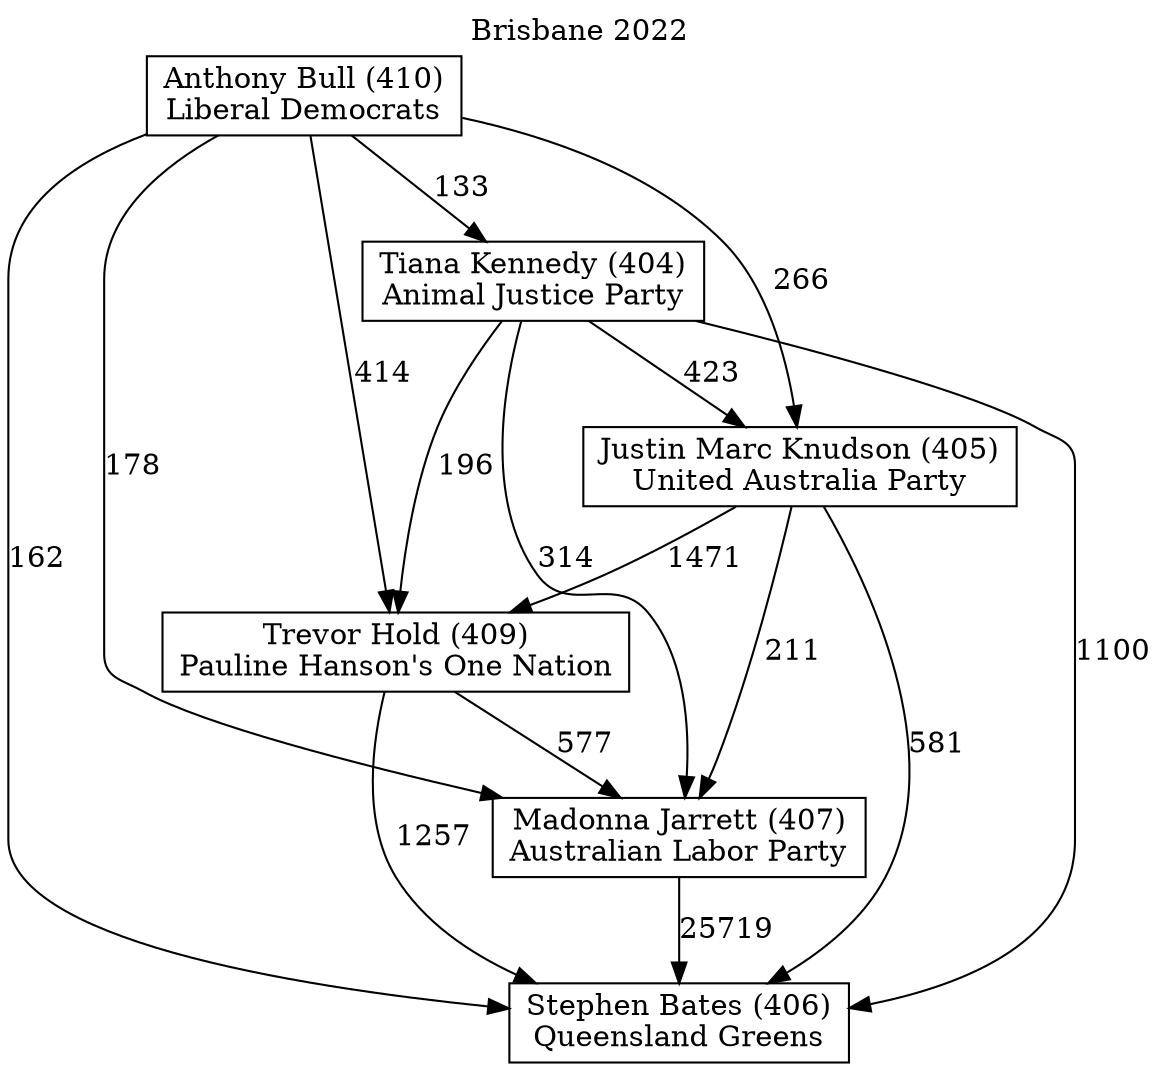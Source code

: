 // House preference flow
digraph "Stephen Bates (406)_Brisbane_2022" {
	graph [label="Brisbane 2022" labelloc=t]
	node [shape=box]
	"Stephen Bates (406)" [label="Stephen Bates (406)
Queensland Greens"]
	"Madonna Jarrett (407)" [label="Madonna Jarrett (407)
Australian Labor Party"]
	"Trevor Hold (409)" [label="Trevor Hold (409)
Pauline Hanson's One Nation"]
	"Justin Marc Knudson (405)" [label="Justin Marc Knudson (405)
United Australia Party"]
	"Tiana Kennedy (404)" [label="Tiana Kennedy (404)
Animal Justice Party"]
	"Anthony Bull (410)" [label="Anthony Bull (410)
Liberal Democrats"]
	"Stephen Bates (406)" [label="Stephen Bates (406)
Queensland Greens"]
	"Trevor Hold (409)" [label="Trevor Hold (409)
Pauline Hanson's One Nation"]
	"Justin Marc Knudson (405)" [label="Justin Marc Knudson (405)
United Australia Party"]
	"Tiana Kennedy (404)" [label="Tiana Kennedy (404)
Animal Justice Party"]
	"Anthony Bull (410)" [label="Anthony Bull (410)
Liberal Democrats"]
	"Stephen Bates (406)" [label="Stephen Bates (406)
Queensland Greens"]
	"Justin Marc Knudson (405)" [label="Justin Marc Knudson (405)
United Australia Party"]
	"Tiana Kennedy (404)" [label="Tiana Kennedy (404)
Animal Justice Party"]
	"Anthony Bull (410)" [label="Anthony Bull (410)
Liberal Democrats"]
	"Stephen Bates (406)" [label="Stephen Bates (406)
Queensland Greens"]
	"Tiana Kennedy (404)" [label="Tiana Kennedy (404)
Animal Justice Party"]
	"Anthony Bull (410)" [label="Anthony Bull (410)
Liberal Democrats"]
	"Stephen Bates (406)" [label="Stephen Bates (406)
Queensland Greens"]
	"Anthony Bull (410)" [label="Anthony Bull (410)
Liberal Democrats"]
	"Anthony Bull (410)" [label="Anthony Bull (410)
Liberal Democrats"]
	"Tiana Kennedy (404)" [label="Tiana Kennedy (404)
Animal Justice Party"]
	"Anthony Bull (410)" [label="Anthony Bull (410)
Liberal Democrats"]
	"Anthony Bull (410)" [label="Anthony Bull (410)
Liberal Democrats"]
	"Justin Marc Knudson (405)" [label="Justin Marc Knudson (405)
United Australia Party"]
	"Tiana Kennedy (404)" [label="Tiana Kennedy (404)
Animal Justice Party"]
	"Anthony Bull (410)" [label="Anthony Bull (410)
Liberal Democrats"]
	"Justin Marc Knudson (405)" [label="Justin Marc Knudson (405)
United Australia Party"]
	"Anthony Bull (410)" [label="Anthony Bull (410)
Liberal Democrats"]
	"Anthony Bull (410)" [label="Anthony Bull (410)
Liberal Democrats"]
	"Tiana Kennedy (404)" [label="Tiana Kennedy (404)
Animal Justice Party"]
	"Anthony Bull (410)" [label="Anthony Bull (410)
Liberal Democrats"]
	"Anthony Bull (410)" [label="Anthony Bull (410)
Liberal Democrats"]
	"Trevor Hold (409)" [label="Trevor Hold (409)
Pauline Hanson's One Nation"]
	"Justin Marc Knudson (405)" [label="Justin Marc Knudson (405)
United Australia Party"]
	"Tiana Kennedy (404)" [label="Tiana Kennedy (404)
Animal Justice Party"]
	"Anthony Bull (410)" [label="Anthony Bull (410)
Liberal Democrats"]
	"Trevor Hold (409)" [label="Trevor Hold (409)
Pauline Hanson's One Nation"]
	"Tiana Kennedy (404)" [label="Tiana Kennedy (404)
Animal Justice Party"]
	"Anthony Bull (410)" [label="Anthony Bull (410)
Liberal Democrats"]
	"Trevor Hold (409)" [label="Trevor Hold (409)
Pauline Hanson's One Nation"]
	"Anthony Bull (410)" [label="Anthony Bull (410)
Liberal Democrats"]
	"Anthony Bull (410)" [label="Anthony Bull (410)
Liberal Democrats"]
	"Tiana Kennedy (404)" [label="Tiana Kennedy (404)
Animal Justice Party"]
	"Anthony Bull (410)" [label="Anthony Bull (410)
Liberal Democrats"]
	"Anthony Bull (410)" [label="Anthony Bull (410)
Liberal Democrats"]
	"Justin Marc Knudson (405)" [label="Justin Marc Knudson (405)
United Australia Party"]
	"Tiana Kennedy (404)" [label="Tiana Kennedy (404)
Animal Justice Party"]
	"Anthony Bull (410)" [label="Anthony Bull (410)
Liberal Democrats"]
	"Justin Marc Knudson (405)" [label="Justin Marc Knudson (405)
United Australia Party"]
	"Anthony Bull (410)" [label="Anthony Bull (410)
Liberal Democrats"]
	"Anthony Bull (410)" [label="Anthony Bull (410)
Liberal Democrats"]
	"Tiana Kennedy (404)" [label="Tiana Kennedy (404)
Animal Justice Party"]
	"Anthony Bull (410)" [label="Anthony Bull (410)
Liberal Democrats"]
	"Anthony Bull (410)" [label="Anthony Bull (410)
Liberal Democrats"]
	"Madonna Jarrett (407)" [label="Madonna Jarrett (407)
Australian Labor Party"]
	"Trevor Hold (409)" [label="Trevor Hold (409)
Pauline Hanson's One Nation"]
	"Justin Marc Knudson (405)" [label="Justin Marc Knudson (405)
United Australia Party"]
	"Tiana Kennedy (404)" [label="Tiana Kennedy (404)
Animal Justice Party"]
	"Anthony Bull (410)" [label="Anthony Bull (410)
Liberal Democrats"]
	"Madonna Jarrett (407)" [label="Madonna Jarrett (407)
Australian Labor Party"]
	"Justin Marc Knudson (405)" [label="Justin Marc Knudson (405)
United Australia Party"]
	"Tiana Kennedy (404)" [label="Tiana Kennedy (404)
Animal Justice Party"]
	"Anthony Bull (410)" [label="Anthony Bull (410)
Liberal Democrats"]
	"Madonna Jarrett (407)" [label="Madonna Jarrett (407)
Australian Labor Party"]
	"Tiana Kennedy (404)" [label="Tiana Kennedy (404)
Animal Justice Party"]
	"Anthony Bull (410)" [label="Anthony Bull (410)
Liberal Democrats"]
	"Madonna Jarrett (407)" [label="Madonna Jarrett (407)
Australian Labor Party"]
	"Anthony Bull (410)" [label="Anthony Bull (410)
Liberal Democrats"]
	"Anthony Bull (410)" [label="Anthony Bull (410)
Liberal Democrats"]
	"Tiana Kennedy (404)" [label="Tiana Kennedy (404)
Animal Justice Party"]
	"Anthony Bull (410)" [label="Anthony Bull (410)
Liberal Democrats"]
	"Anthony Bull (410)" [label="Anthony Bull (410)
Liberal Democrats"]
	"Justin Marc Knudson (405)" [label="Justin Marc Knudson (405)
United Australia Party"]
	"Tiana Kennedy (404)" [label="Tiana Kennedy (404)
Animal Justice Party"]
	"Anthony Bull (410)" [label="Anthony Bull (410)
Liberal Democrats"]
	"Justin Marc Knudson (405)" [label="Justin Marc Knudson (405)
United Australia Party"]
	"Anthony Bull (410)" [label="Anthony Bull (410)
Liberal Democrats"]
	"Anthony Bull (410)" [label="Anthony Bull (410)
Liberal Democrats"]
	"Tiana Kennedy (404)" [label="Tiana Kennedy (404)
Animal Justice Party"]
	"Anthony Bull (410)" [label="Anthony Bull (410)
Liberal Democrats"]
	"Anthony Bull (410)" [label="Anthony Bull (410)
Liberal Democrats"]
	"Trevor Hold (409)" [label="Trevor Hold (409)
Pauline Hanson's One Nation"]
	"Justin Marc Knudson (405)" [label="Justin Marc Knudson (405)
United Australia Party"]
	"Tiana Kennedy (404)" [label="Tiana Kennedy (404)
Animal Justice Party"]
	"Anthony Bull (410)" [label="Anthony Bull (410)
Liberal Democrats"]
	"Trevor Hold (409)" [label="Trevor Hold (409)
Pauline Hanson's One Nation"]
	"Tiana Kennedy (404)" [label="Tiana Kennedy (404)
Animal Justice Party"]
	"Anthony Bull (410)" [label="Anthony Bull (410)
Liberal Democrats"]
	"Trevor Hold (409)" [label="Trevor Hold (409)
Pauline Hanson's One Nation"]
	"Anthony Bull (410)" [label="Anthony Bull (410)
Liberal Democrats"]
	"Anthony Bull (410)" [label="Anthony Bull (410)
Liberal Democrats"]
	"Tiana Kennedy (404)" [label="Tiana Kennedy (404)
Animal Justice Party"]
	"Anthony Bull (410)" [label="Anthony Bull (410)
Liberal Democrats"]
	"Anthony Bull (410)" [label="Anthony Bull (410)
Liberal Democrats"]
	"Justin Marc Knudson (405)" [label="Justin Marc Knudson (405)
United Australia Party"]
	"Tiana Kennedy (404)" [label="Tiana Kennedy (404)
Animal Justice Party"]
	"Anthony Bull (410)" [label="Anthony Bull (410)
Liberal Democrats"]
	"Justin Marc Knudson (405)" [label="Justin Marc Knudson (405)
United Australia Party"]
	"Anthony Bull (410)" [label="Anthony Bull (410)
Liberal Democrats"]
	"Anthony Bull (410)" [label="Anthony Bull (410)
Liberal Democrats"]
	"Tiana Kennedy (404)" [label="Tiana Kennedy (404)
Animal Justice Party"]
	"Anthony Bull (410)" [label="Anthony Bull (410)
Liberal Democrats"]
	"Anthony Bull (410)" [label="Anthony Bull (410)
Liberal Democrats"]
	"Madonna Jarrett (407)" -> "Stephen Bates (406)" [label=25719]
	"Trevor Hold (409)" -> "Madonna Jarrett (407)" [label=577]
	"Justin Marc Knudson (405)" -> "Trevor Hold (409)" [label=1471]
	"Tiana Kennedy (404)" -> "Justin Marc Knudson (405)" [label=423]
	"Anthony Bull (410)" -> "Tiana Kennedy (404)" [label=133]
	"Trevor Hold (409)" -> "Stephen Bates (406)" [label=1257]
	"Justin Marc Knudson (405)" -> "Stephen Bates (406)" [label=581]
	"Tiana Kennedy (404)" -> "Stephen Bates (406)" [label=1100]
	"Anthony Bull (410)" -> "Stephen Bates (406)" [label=162]
	"Anthony Bull (410)" -> "Justin Marc Knudson (405)" [label=266]
	"Tiana Kennedy (404)" -> "Trevor Hold (409)" [label=196]
	"Anthony Bull (410)" -> "Trevor Hold (409)" [label=414]
	"Justin Marc Knudson (405)" -> "Madonna Jarrett (407)" [label=211]
	"Tiana Kennedy (404)" -> "Madonna Jarrett (407)" [label=314]
	"Anthony Bull (410)" -> "Madonna Jarrett (407)" [label=178]
}
